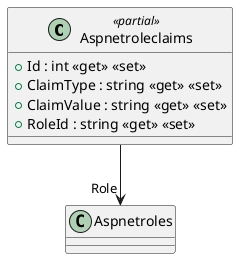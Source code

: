 @startuml
class Aspnetroleclaims <<partial>> {
    + Id : int <<get>> <<set>>
    + ClaimType : string <<get>> <<set>>
    + ClaimValue : string <<get>> <<set>>
    + RoleId : string <<get>> <<set>>
}
Aspnetroleclaims --> "Role" Aspnetroles
@enduml
